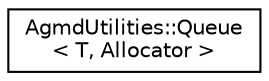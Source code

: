digraph "Graphical Class Hierarchy"
{
  edge [fontname="Helvetica",fontsize="10",labelfontname="Helvetica",labelfontsize="10"];
  node [fontname="Helvetica",fontsize="10",shape=record];
  rankdir="LR";
  Node1 [label="AgmdUtilities::Queue\l\< T, Allocator \>",height=0.2,width=0.4,color="black", fillcolor="white", style="filled",URL="$class_agmd_utilities_1_1_queue.html"];
}
